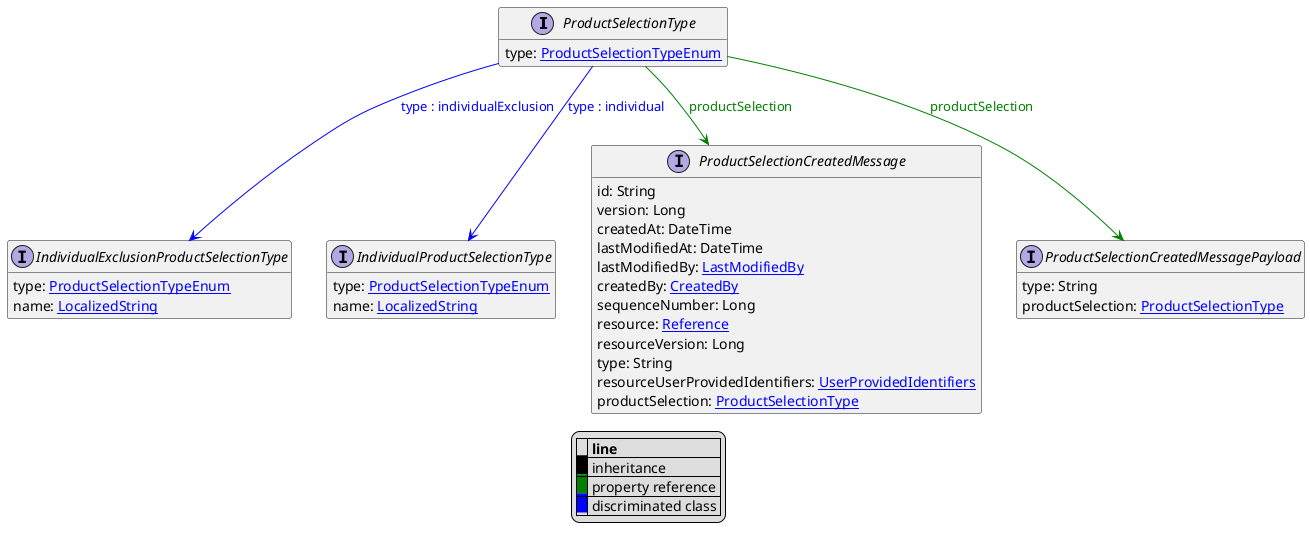 @startuml

hide empty fields
hide empty methods
legend
|= |= line |
|<back:black>   </back>| inheritance |
|<back:green>   </back>| property reference |
|<back:blue>   </back>| discriminated class |
endlegend
interface ProductSelectionType [[ProductSelectionType.svg]]  {
    type: [[ProductSelectionTypeEnum.svg ProductSelectionTypeEnum]]
}


interface IndividualExclusionProductSelectionType [[IndividualExclusionProductSelectionType.svg]]  {
    type: [[ProductSelectionTypeEnum.svg ProductSelectionTypeEnum]]
    name: [[LocalizedString.svg LocalizedString]]
}
interface IndividualProductSelectionType [[IndividualProductSelectionType.svg]]  {
    type: [[ProductSelectionTypeEnum.svg ProductSelectionTypeEnum]]
    name: [[LocalizedString.svg LocalizedString]]
}
interface ProductSelectionCreatedMessage [[ProductSelectionCreatedMessage.svg]]  {
    id: String
    version: Long
    createdAt: DateTime
    lastModifiedAt: DateTime
    lastModifiedBy: [[LastModifiedBy.svg LastModifiedBy]]
    createdBy: [[CreatedBy.svg CreatedBy]]
    sequenceNumber: Long
    resource: [[Reference.svg Reference]]
    resourceVersion: Long
    type: String
    resourceUserProvidedIdentifiers: [[UserProvidedIdentifiers.svg UserProvidedIdentifiers]]
    productSelection: [[ProductSelectionType.svg ProductSelectionType]]
}
interface ProductSelectionCreatedMessagePayload [[ProductSelectionCreatedMessagePayload.svg]]  {
    type: String
    productSelection: [[ProductSelectionType.svg ProductSelectionType]]
}
ProductSelectionType --> IndividualExclusionProductSelectionType #blue;text:blue : "type : individualExclusion"
ProductSelectionType --> IndividualProductSelectionType #blue;text:blue : "type : individual"
ProductSelectionType --> ProductSelectionCreatedMessage #green;text:green : "productSelection"
ProductSelectionType --> ProductSelectionCreatedMessagePayload #green;text:green : "productSelection"
@enduml
